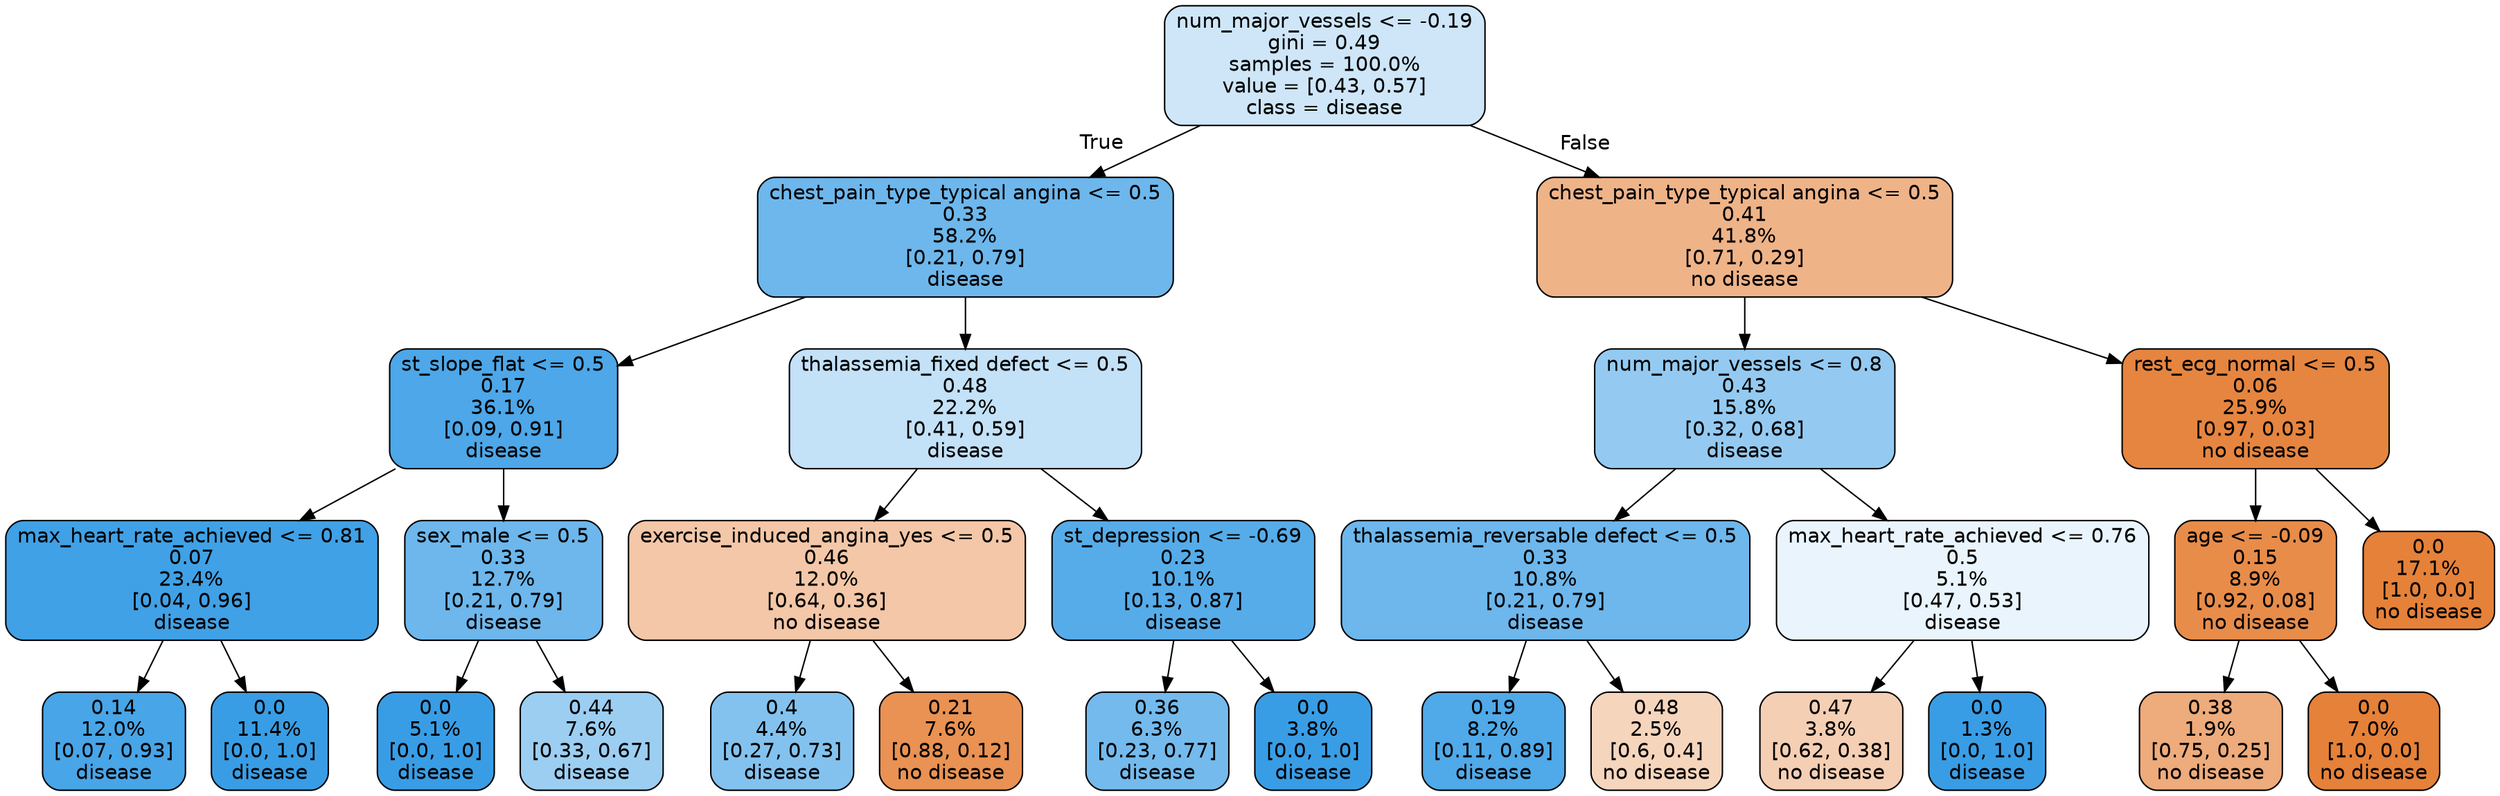 digraph Tree {
node [shape=box, style="filled, rounded", color="black", fontname=helvetica] ;
edge [fontname=helvetica] ;
0 [label="num_major_vessels <= -0.19\ngini = 0.49\nsamples = 100.0%\nvalue = [0.43, 0.57]\nclass = disease", fillcolor="#399de53f"] ;
1 [label="chest_pain_type_typical angina <= 0.5\n0.33\n58.2%\n[0.21, 0.79]\ndisease", fillcolor="#399de5bb"] ;
0 -> 1 [labeldistance=2.5, labelangle=45, headlabel="True"] ;
2 [label="st_slope_flat <= 0.5\n0.17\n36.1%\n[0.09, 0.91]\ndisease", fillcolor="#399de5e5"] ;
1 -> 2 ;
3 [label="max_heart_rate_achieved <= 0.81\n0.07\n23.4%\n[0.04, 0.96]\ndisease", fillcolor="#399de5f6"] ;
2 -> 3 ;
4 [label="0.14\n12.0%\n[0.07, 0.93]\ndisease", fillcolor="#399de5eb"] ;
3 -> 4 ;
5 [label="0.0\n11.4%\n[0.0, 1.0]\ndisease", fillcolor="#399de5ff"] ;
3 -> 5 ;
6 [label="sex_male <= 0.5\n0.33\n12.7%\n[0.21, 0.79]\ndisease", fillcolor="#399de5bc"] ;
2 -> 6 ;
7 [label="0.0\n5.1%\n[0.0, 1.0]\ndisease", fillcolor="#399de5ff"] ;
6 -> 7 ;
8 [label="0.44\n7.6%\n[0.33, 0.67]\ndisease", fillcolor="#399de57f"] ;
6 -> 8 ;
9 [label="thalassemia_fixed defect <= 0.5\n0.48\n22.2%\n[0.41, 0.59]\ndisease", fillcolor="#399de54d"] ;
1 -> 9 ;
10 [label="exercise_induced_angina_yes <= 0.5\n0.46\n12.0%\n[0.64, 0.36]\nno disease", fillcolor="#e5813971"] ;
9 -> 10 ;
11 [label="0.4\n4.4%\n[0.27, 0.73]\ndisease", fillcolor="#399de59f"] ;
10 -> 11 ;
12 [label="0.21\n7.6%\n[0.88, 0.12]\nno disease", fillcolor="#e58139dd"] ;
10 -> 12 ;
13 [label="st_depression <= -0.69\n0.23\n10.1%\n[0.13, 0.87]\ndisease", fillcolor="#399de5d9"] ;
9 -> 13 ;
14 [label="0.36\n6.3%\n[0.23, 0.77]\ndisease", fillcolor="#399de5b3"] ;
13 -> 14 ;
15 [label="0.0\n3.8%\n[0.0, 1.0]\ndisease", fillcolor="#399de5ff"] ;
13 -> 15 ;
16 [label="chest_pain_type_typical angina <= 0.5\n0.41\n41.8%\n[0.71, 0.29]\nno disease", fillcolor="#e5813999"] ;
0 -> 16 [labeldistance=2.5, labelangle=-45, headlabel="False"] ;
17 [label="num_major_vessels <= 0.8\n0.43\n15.8%\n[0.32, 0.68]\ndisease", fillcolor="#399de589"] ;
16 -> 17 ;
18 [label="thalassemia_reversable defect <= 0.5\n0.33\n10.8%\n[0.21, 0.79]\ndisease", fillcolor="#399de5bc"] ;
17 -> 18 ;
19 [label="0.19\n8.2%\n[0.11, 0.89]\ndisease", fillcolor="#399de5e1"] ;
18 -> 19 ;
20 [label="0.48\n2.5%\n[0.6, 0.4]\nno disease", fillcolor="#e5813955"] ;
18 -> 20 ;
21 [label="max_heart_rate_achieved <= 0.76\n0.5\n5.1%\n[0.47, 0.53]\ndisease", fillcolor="#399de51c"] ;
17 -> 21 ;
22 [label="0.47\n3.8%\n[0.62, 0.38]\nno disease", fillcolor="#e5813960"] ;
21 -> 22 ;
23 [label="0.0\n1.3%\n[0.0, 1.0]\ndisease", fillcolor="#399de5ff"] ;
21 -> 23 ;
24 [label="rest_ecg_normal <= 0.5\n0.06\n25.9%\n[0.97, 0.03]\nno disease", fillcolor="#e58139f7"] ;
16 -> 24 ;
25 [label="age <= -0.09\n0.15\n8.9%\n[0.92, 0.08]\nno disease", fillcolor="#e58139e9"] ;
24 -> 25 ;
26 [label="0.38\n1.9%\n[0.75, 0.25]\nno disease", fillcolor="#e58139aa"] ;
25 -> 26 ;
27 [label="0.0\n7.0%\n[1.0, 0.0]\nno disease", fillcolor="#e58139ff"] ;
25 -> 27 ;
28 [label="0.0\n17.1%\n[1.0, 0.0]\nno disease", fillcolor="#e58139ff"] ;
24 -> 28 ;
}